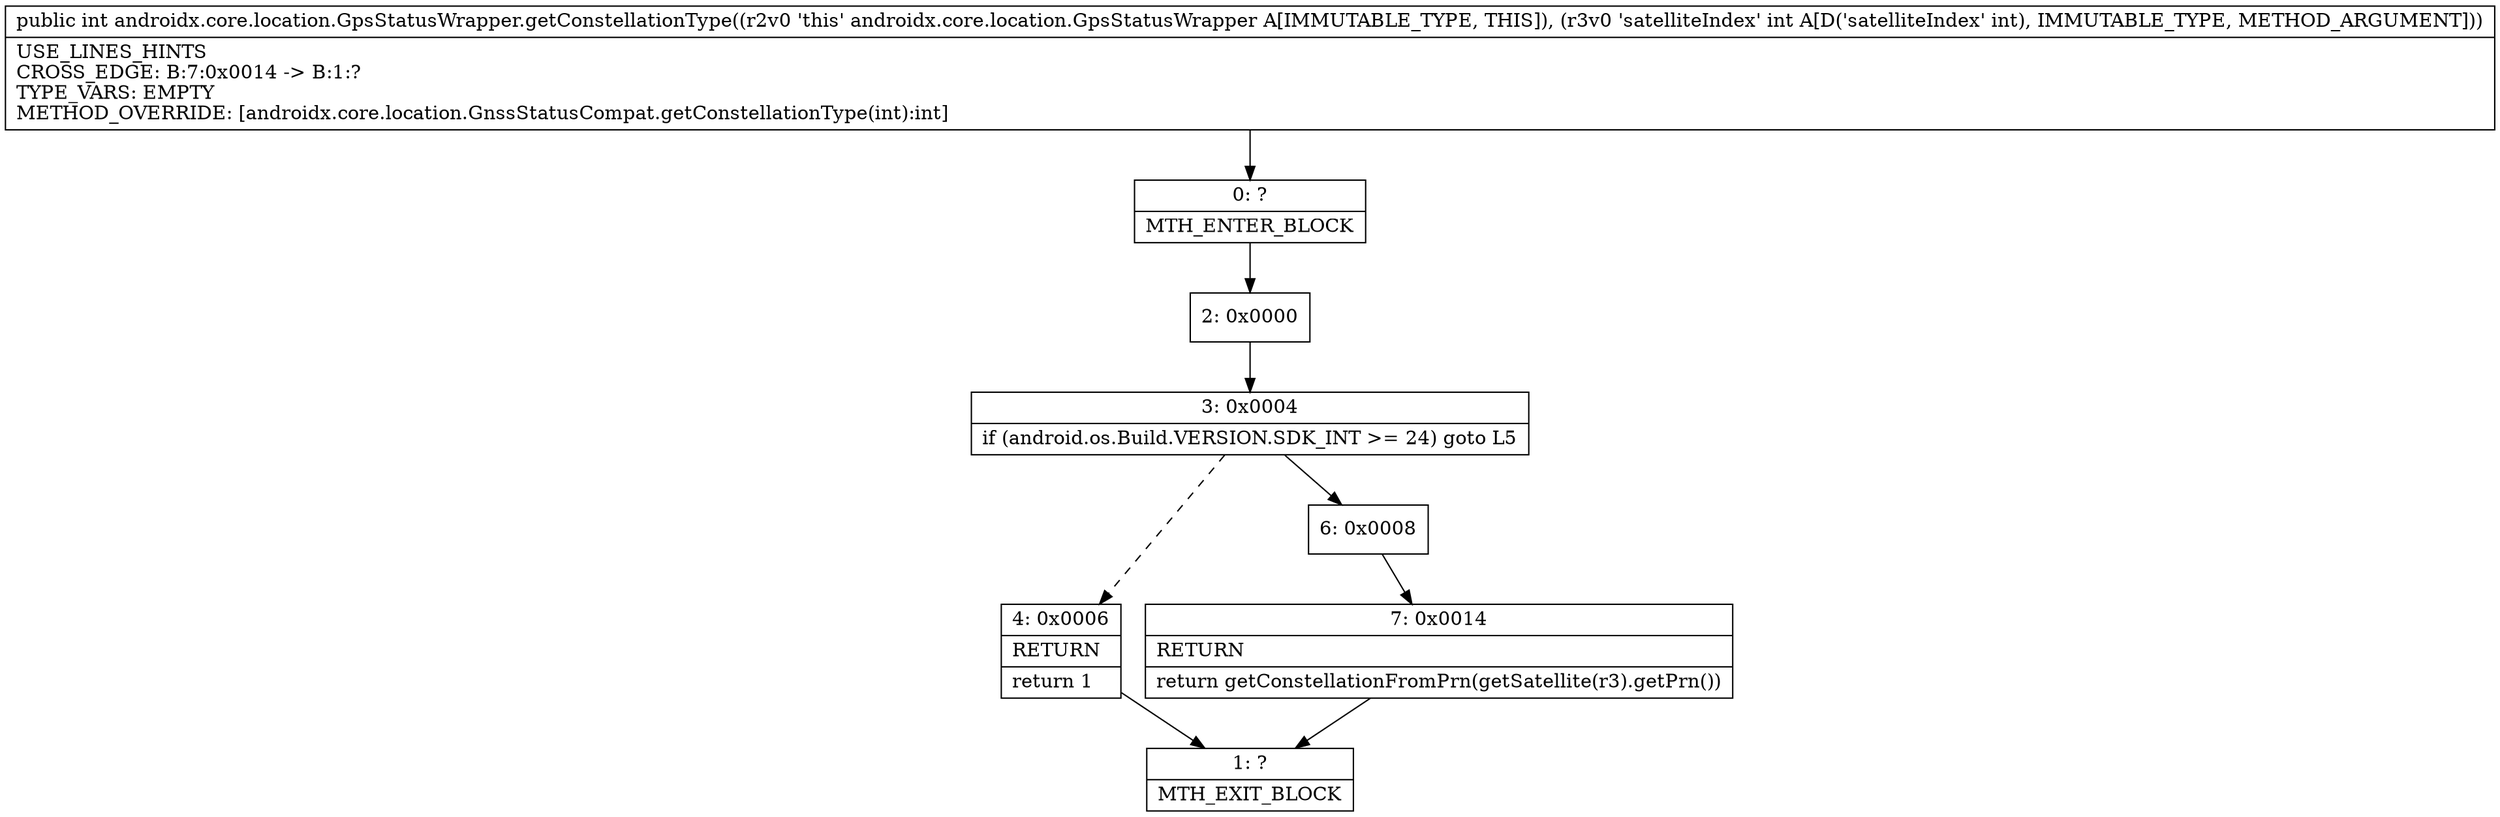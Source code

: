 digraph "CFG forandroidx.core.location.GpsStatusWrapper.getConstellationType(I)I" {
Node_0 [shape=record,label="{0\:\ ?|MTH_ENTER_BLOCK\l}"];
Node_2 [shape=record,label="{2\:\ 0x0000}"];
Node_3 [shape=record,label="{3\:\ 0x0004|if (android.os.Build.VERSION.SDK_INT \>= 24) goto L5\l}"];
Node_4 [shape=record,label="{4\:\ 0x0006|RETURN\l|return 1\l}"];
Node_1 [shape=record,label="{1\:\ ?|MTH_EXIT_BLOCK\l}"];
Node_6 [shape=record,label="{6\:\ 0x0008}"];
Node_7 [shape=record,label="{7\:\ 0x0014|RETURN\l|return getConstellationFromPrn(getSatellite(r3).getPrn())\l}"];
MethodNode[shape=record,label="{public int androidx.core.location.GpsStatusWrapper.getConstellationType((r2v0 'this' androidx.core.location.GpsStatusWrapper A[IMMUTABLE_TYPE, THIS]), (r3v0 'satelliteIndex' int A[D('satelliteIndex' int), IMMUTABLE_TYPE, METHOD_ARGUMENT]))  | USE_LINES_HINTS\lCROSS_EDGE: B:7:0x0014 \-\> B:1:?\lTYPE_VARS: EMPTY\lMETHOD_OVERRIDE: [androidx.core.location.GnssStatusCompat.getConstellationType(int):int]\l}"];
MethodNode -> Node_0;Node_0 -> Node_2;
Node_2 -> Node_3;
Node_3 -> Node_4[style=dashed];
Node_3 -> Node_6;
Node_4 -> Node_1;
Node_6 -> Node_7;
Node_7 -> Node_1;
}

